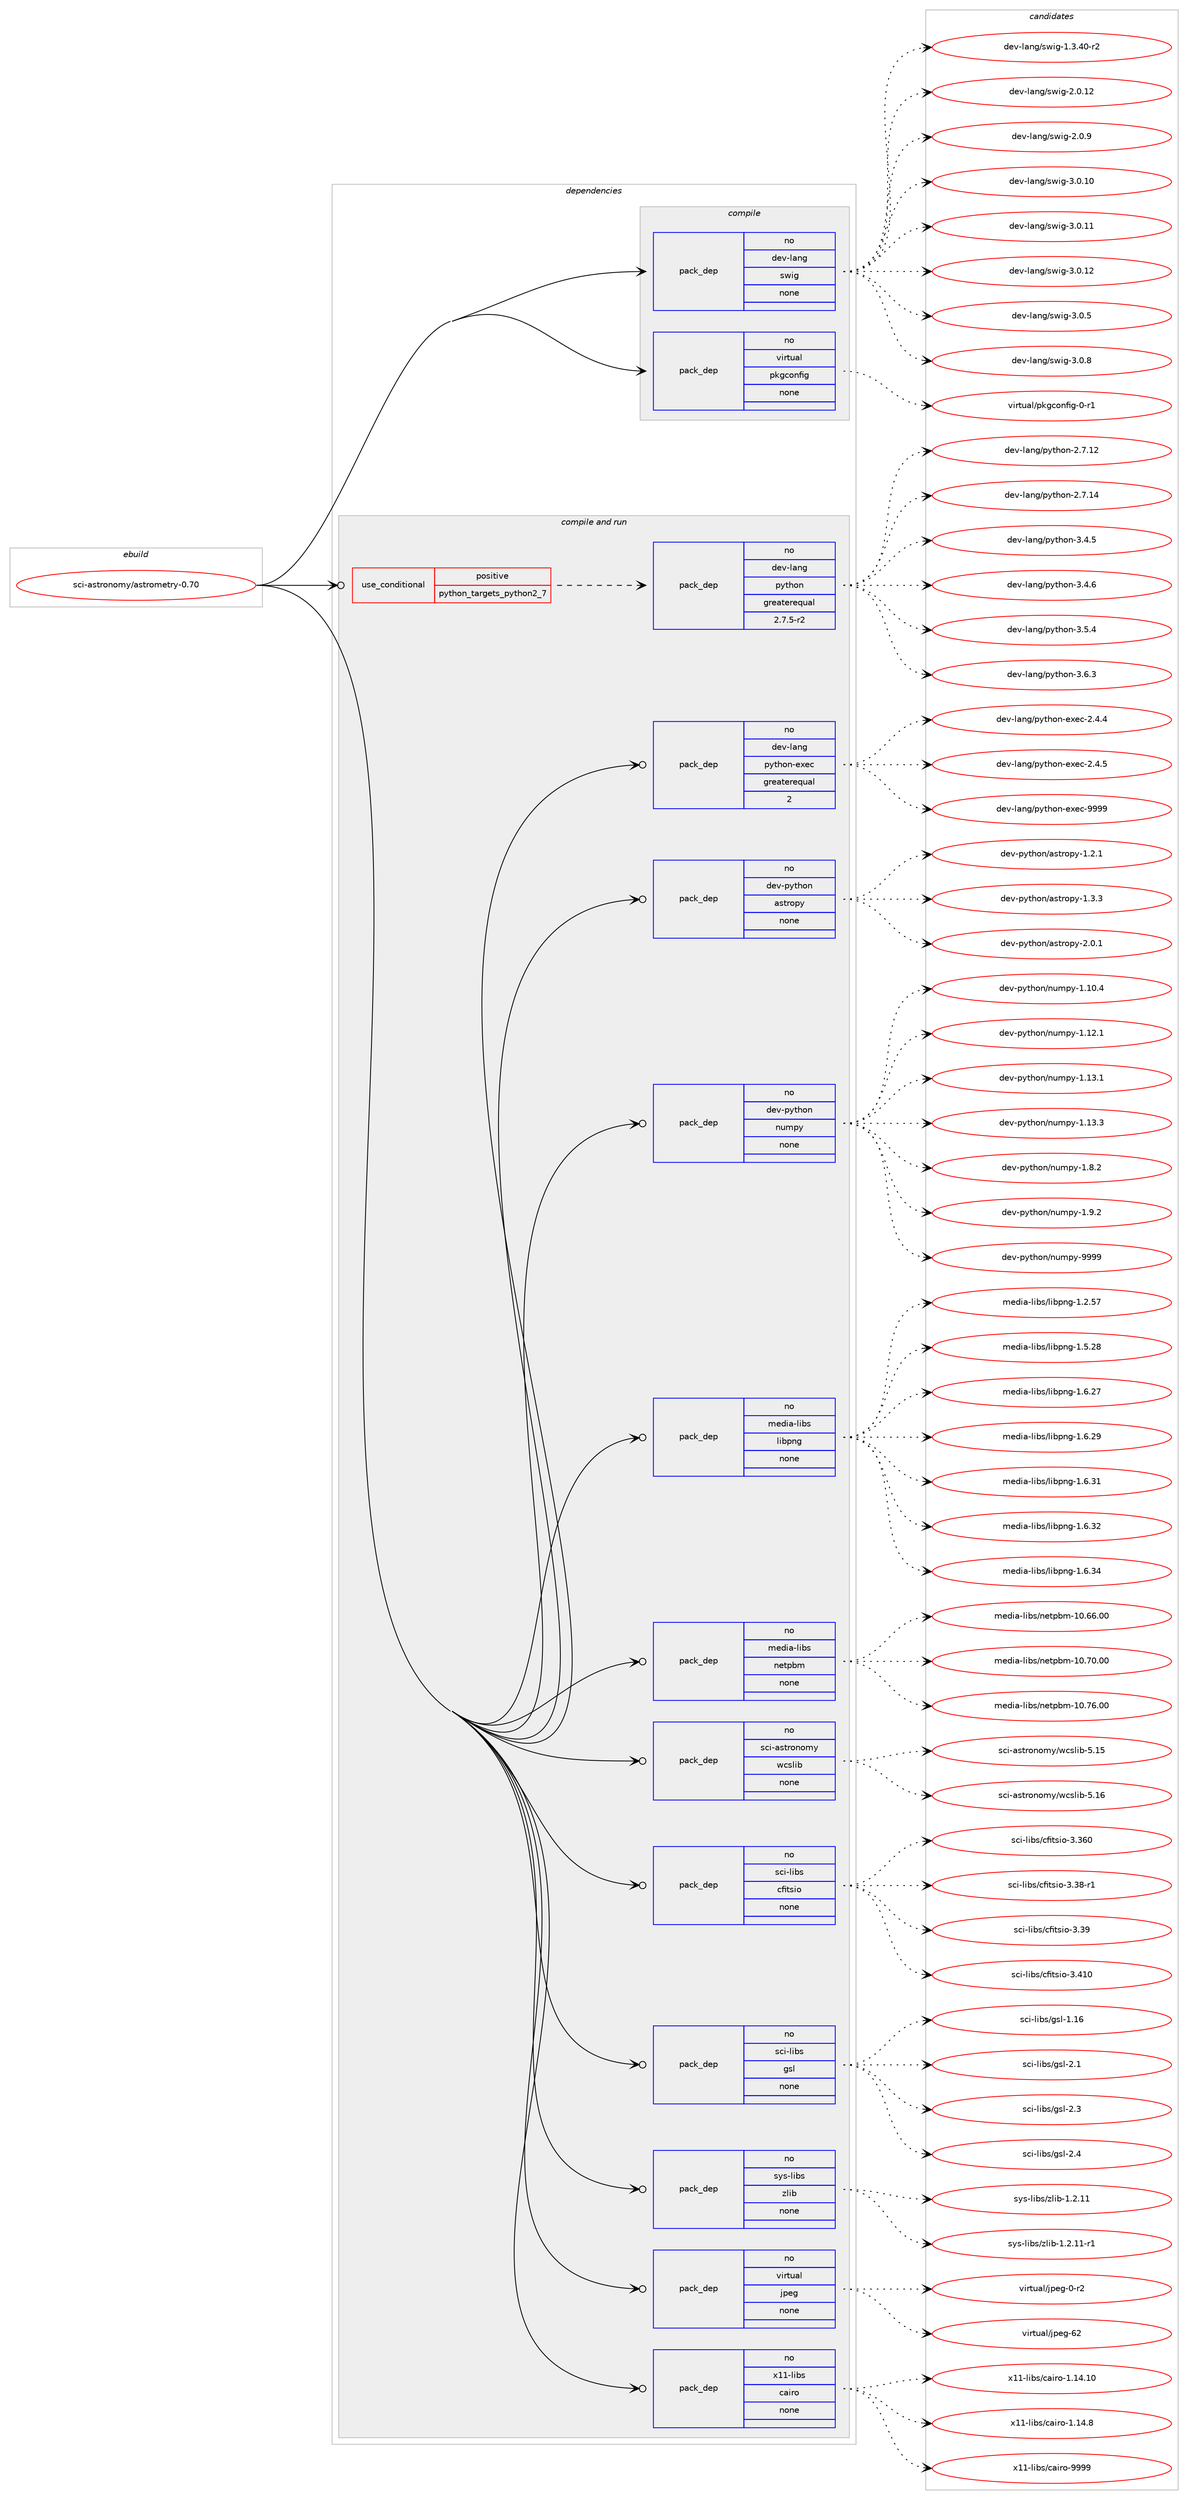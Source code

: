 digraph prolog {

# *************
# Graph options
# *************

newrank=true;
concentrate=true;
compound=true;
graph [rankdir=LR,fontname=Helvetica,fontsize=10,ranksep=1.5];#, ranksep=2.5, nodesep=0.2];
edge  [arrowhead=vee];
node  [fontname=Helvetica,fontsize=10];

# **********
# The ebuild
# **********

subgraph cluster_leftcol {
color=gray;
rank=same;
label=<<i>ebuild</i>>;
id [label="sci-astronomy/astrometry-0.70", color=red, width=4, href="../sci-astronomy/astrometry-0.70.svg"];
}

# ****************
# The dependencies
# ****************

subgraph cluster_midcol {
color=gray;
label=<<i>dependencies</i>>;
subgraph cluster_compile {
fillcolor="#eeeeee";
style=filled;
label=<<i>compile</i>>;
subgraph pack326674 {
dependency443437 [label=<<TABLE BORDER="0" CELLBORDER="1" CELLSPACING="0" CELLPADDING="4" WIDTH="220"><TR><TD ROWSPAN="6" CELLPADDING="30">pack_dep</TD></TR><TR><TD WIDTH="110">no</TD></TR><TR><TD>dev-lang</TD></TR><TR><TD>swig</TD></TR><TR><TD>none</TD></TR><TR><TD></TD></TR></TABLE>>, shape=none, color=blue];
}
id:e -> dependency443437:w [weight=20,style="solid",arrowhead="vee"];
subgraph pack326675 {
dependency443438 [label=<<TABLE BORDER="0" CELLBORDER="1" CELLSPACING="0" CELLPADDING="4" WIDTH="220"><TR><TD ROWSPAN="6" CELLPADDING="30">pack_dep</TD></TR><TR><TD WIDTH="110">no</TD></TR><TR><TD>virtual</TD></TR><TR><TD>pkgconfig</TD></TR><TR><TD>none</TD></TR><TR><TD></TD></TR></TABLE>>, shape=none, color=blue];
}
id:e -> dependency443438:w [weight=20,style="solid",arrowhead="vee"];
}
subgraph cluster_compileandrun {
fillcolor="#eeeeee";
style=filled;
label=<<i>compile and run</i>>;
subgraph cond109114 {
dependency443439 [label=<<TABLE BORDER="0" CELLBORDER="1" CELLSPACING="0" CELLPADDING="4"><TR><TD ROWSPAN="3" CELLPADDING="10">use_conditional</TD></TR><TR><TD>positive</TD></TR><TR><TD>python_targets_python2_7</TD></TR></TABLE>>, shape=none, color=red];
subgraph pack326676 {
dependency443440 [label=<<TABLE BORDER="0" CELLBORDER="1" CELLSPACING="0" CELLPADDING="4" WIDTH="220"><TR><TD ROWSPAN="6" CELLPADDING="30">pack_dep</TD></TR><TR><TD WIDTH="110">no</TD></TR><TR><TD>dev-lang</TD></TR><TR><TD>python</TD></TR><TR><TD>greaterequal</TD></TR><TR><TD>2.7.5-r2</TD></TR></TABLE>>, shape=none, color=blue];
}
dependency443439:e -> dependency443440:w [weight=20,style="dashed",arrowhead="vee"];
}
id:e -> dependency443439:w [weight=20,style="solid",arrowhead="odotvee"];
subgraph pack326677 {
dependency443441 [label=<<TABLE BORDER="0" CELLBORDER="1" CELLSPACING="0" CELLPADDING="4" WIDTH="220"><TR><TD ROWSPAN="6" CELLPADDING="30">pack_dep</TD></TR><TR><TD WIDTH="110">no</TD></TR><TR><TD>dev-lang</TD></TR><TR><TD>python-exec</TD></TR><TR><TD>greaterequal</TD></TR><TR><TD>2</TD></TR></TABLE>>, shape=none, color=blue];
}
id:e -> dependency443441:w [weight=20,style="solid",arrowhead="odotvee"];
subgraph pack326678 {
dependency443442 [label=<<TABLE BORDER="0" CELLBORDER="1" CELLSPACING="0" CELLPADDING="4" WIDTH="220"><TR><TD ROWSPAN="6" CELLPADDING="30">pack_dep</TD></TR><TR><TD WIDTH="110">no</TD></TR><TR><TD>dev-python</TD></TR><TR><TD>astropy</TD></TR><TR><TD>none</TD></TR><TR><TD></TD></TR></TABLE>>, shape=none, color=blue];
}
id:e -> dependency443442:w [weight=20,style="solid",arrowhead="odotvee"];
subgraph pack326679 {
dependency443443 [label=<<TABLE BORDER="0" CELLBORDER="1" CELLSPACING="0" CELLPADDING="4" WIDTH="220"><TR><TD ROWSPAN="6" CELLPADDING="30">pack_dep</TD></TR><TR><TD WIDTH="110">no</TD></TR><TR><TD>dev-python</TD></TR><TR><TD>numpy</TD></TR><TR><TD>none</TD></TR><TR><TD></TD></TR></TABLE>>, shape=none, color=blue];
}
id:e -> dependency443443:w [weight=20,style="solid",arrowhead="odotvee"];
subgraph pack326680 {
dependency443444 [label=<<TABLE BORDER="0" CELLBORDER="1" CELLSPACING="0" CELLPADDING="4" WIDTH="220"><TR><TD ROWSPAN="6" CELLPADDING="30">pack_dep</TD></TR><TR><TD WIDTH="110">no</TD></TR><TR><TD>media-libs</TD></TR><TR><TD>libpng</TD></TR><TR><TD>none</TD></TR><TR><TD></TD></TR></TABLE>>, shape=none, color=blue];
}
id:e -> dependency443444:w [weight=20,style="solid",arrowhead="odotvee"];
subgraph pack326681 {
dependency443445 [label=<<TABLE BORDER="0" CELLBORDER="1" CELLSPACING="0" CELLPADDING="4" WIDTH="220"><TR><TD ROWSPAN="6" CELLPADDING="30">pack_dep</TD></TR><TR><TD WIDTH="110">no</TD></TR><TR><TD>media-libs</TD></TR><TR><TD>netpbm</TD></TR><TR><TD>none</TD></TR><TR><TD></TD></TR></TABLE>>, shape=none, color=blue];
}
id:e -> dependency443445:w [weight=20,style="solid",arrowhead="odotvee"];
subgraph pack326682 {
dependency443446 [label=<<TABLE BORDER="0" CELLBORDER="1" CELLSPACING="0" CELLPADDING="4" WIDTH="220"><TR><TD ROWSPAN="6" CELLPADDING="30">pack_dep</TD></TR><TR><TD WIDTH="110">no</TD></TR><TR><TD>sci-astronomy</TD></TR><TR><TD>wcslib</TD></TR><TR><TD>none</TD></TR><TR><TD></TD></TR></TABLE>>, shape=none, color=blue];
}
id:e -> dependency443446:w [weight=20,style="solid",arrowhead="odotvee"];
subgraph pack326683 {
dependency443447 [label=<<TABLE BORDER="0" CELLBORDER="1" CELLSPACING="0" CELLPADDING="4" WIDTH="220"><TR><TD ROWSPAN="6" CELLPADDING="30">pack_dep</TD></TR><TR><TD WIDTH="110">no</TD></TR><TR><TD>sci-libs</TD></TR><TR><TD>cfitsio</TD></TR><TR><TD>none</TD></TR><TR><TD></TD></TR></TABLE>>, shape=none, color=blue];
}
id:e -> dependency443447:w [weight=20,style="solid",arrowhead="odotvee"];
subgraph pack326684 {
dependency443448 [label=<<TABLE BORDER="0" CELLBORDER="1" CELLSPACING="0" CELLPADDING="4" WIDTH="220"><TR><TD ROWSPAN="6" CELLPADDING="30">pack_dep</TD></TR><TR><TD WIDTH="110">no</TD></TR><TR><TD>sci-libs</TD></TR><TR><TD>gsl</TD></TR><TR><TD>none</TD></TR><TR><TD></TD></TR></TABLE>>, shape=none, color=blue];
}
id:e -> dependency443448:w [weight=20,style="solid",arrowhead="odotvee"];
subgraph pack326685 {
dependency443449 [label=<<TABLE BORDER="0" CELLBORDER="1" CELLSPACING="0" CELLPADDING="4" WIDTH="220"><TR><TD ROWSPAN="6" CELLPADDING="30">pack_dep</TD></TR><TR><TD WIDTH="110">no</TD></TR><TR><TD>sys-libs</TD></TR><TR><TD>zlib</TD></TR><TR><TD>none</TD></TR><TR><TD></TD></TR></TABLE>>, shape=none, color=blue];
}
id:e -> dependency443449:w [weight=20,style="solid",arrowhead="odotvee"];
subgraph pack326686 {
dependency443450 [label=<<TABLE BORDER="0" CELLBORDER="1" CELLSPACING="0" CELLPADDING="4" WIDTH="220"><TR><TD ROWSPAN="6" CELLPADDING="30">pack_dep</TD></TR><TR><TD WIDTH="110">no</TD></TR><TR><TD>virtual</TD></TR><TR><TD>jpeg</TD></TR><TR><TD>none</TD></TR><TR><TD></TD></TR></TABLE>>, shape=none, color=blue];
}
id:e -> dependency443450:w [weight=20,style="solid",arrowhead="odotvee"];
subgraph pack326687 {
dependency443451 [label=<<TABLE BORDER="0" CELLBORDER="1" CELLSPACING="0" CELLPADDING="4" WIDTH="220"><TR><TD ROWSPAN="6" CELLPADDING="30">pack_dep</TD></TR><TR><TD WIDTH="110">no</TD></TR><TR><TD>x11-libs</TD></TR><TR><TD>cairo</TD></TR><TR><TD>none</TD></TR><TR><TD></TD></TR></TABLE>>, shape=none, color=blue];
}
id:e -> dependency443451:w [weight=20,style="solid",arrowhead="odotvee"];
}
subgraph cluster_run {
fillcolor="#eeeeee";
style=filled;
label=<<i>run</i>>;
}
}

# **************
# The candidates
# **************

subgraph cluster_choices {
rank=same;
color=gray;
label=<<i>candidates</i>>;

subgraph choice326674 {
color=black;
nodesep=1;
choice100101118451089711010347115119105103454946514652484511450 [label="dev-lang/swig-1.3.40-r2", color=red, width=4,href="../dev-lang/swig-1.3.40-r2.svg"];
choice10010111845108971101034711511910510345504648464950 [label="dev-lang/swig-2.0.12", color=red, width=4,href="../dev-lang/swig-2.0.12.svg"];
choice100101118451089711010347115119105103455046484657 [label="dev-lang/swig-2.0.9", color=red, width=4,href="../dev-lang/swig-2.0.9.svg"];
choice10010111845108971101034711511910510345514648464948 [label="dev-lang/swig-3.0.10", color=red, width=4,href="../dev-lang/swig-3.0.10.svg"];
choice10010111845108971101034711511910510345514648464949 [label="dev-lang/swig-3.0.11", color=red, width=4,href="../dev-lang/swig-3.0.11.svg"];
choice10010111845108971101034711511910510345514648464950 [label="dev-lang/swig-3.0.12", color=red, width=4,href="../dev-lang/swig-3.0.12.svg"];
choice100101118451089711010347115119105103455146484653 [label="dev-lang/swig-3.0.5", color=red, width=4,href="../dev-lang/swig-3.0.5.svg"];
choice100101118451089711010347115119105103455146484656 [label="dev-lang/swig-3.0.8", color=red, width=4,href="../dev-lang/swig-3.0.8.svg"];
dependency443437:e -> choice100101118451089711010347115119105103454946514652484511450:w [style=dotted,weight="100"];
dependency443437:e -> choice10010111845108971101034711511910510345504648464950:w [style=dotted,weight="100"];
dependency443437:e -> choice100101118451089711010347115119105103455046484657:w [style=dotted,weight="100"];
dependency443437:e -> choice10010111845108971101034711511910510345514648464948:w [style=dotted,weight="100"];
dependency443437:e -> choice10010111845108971101034711511910510345514648464949:w [style=dotted,weight="100"];
dependency443437:e -> choice10010111845108971101034711511910510345514648464950:w [style=dotted,weight="100"];
dependency443437:e -> choice100101118451089711010347115119105103455146484653:w [style=dotted,weight="100"];
dependency443437:e -> choice100101118451089711010347115119105103455146484656:w [style=dotted,weight="100"];
}
subgraph choice326675 {
color=black;
nodesep=1;
choice11810511411611797108471121071039911111010210510345484511449 [label="virtual/pkgconfig-0-r1", color=red, width=4,href="../virtual/pkgconfig-0-r1.svg"];
dependency443438:e -> choice11810511411611797108471121071039911111010210510345484511449:w [style=dotted,weight="100"];
}
subgraph choice326676 {
color=black;
nodesep=1;
choice10010111845108971101034711212111610411111045504655464950 [label="dev-lang/python-2.7.12", color=red, width=4,href="../dev-lang/python-2.7.12.svg"];
choice10010111845108971101034711212111610411111045504655464952 [label="dev-lang/python-2.7.14", color=red, width=4,href="../dev-lang/python-2.7.14.svg"];
choice100101118451089711010347112121116104111110455146524653 [label="dev-lang/python-3.4.5", color=red, width=4,href="../dev-lang/python-3.4.5.svg"];
choice100101118451089711010347112121116104111110455146524654 [label="dev-lang/python-3.4.6", color=red, width=4,href="../dev-lang/python-3.4.6.svg"];
choice100101118451089711010347112121116104111110455146534652 [label="dev-lang/python-3.5.4", color=red, width=4,href="../dev-lang/python-3.5.4.svg"];
choice100101118451089711010347112121116104111110455146544651 [label="dev-lang/python-3.6.3", color=red, width=4,href="../dev-lang/python-3.6.3.svg"];
dependency443440:e -> choice10010111845108971101034711212111610411111045504655464950:w [style=dotted,weight="100"];
dependency443440:e -> choice10010111845108971101034711212111610411111045504655464952:w [style=dotted,weight="100"];
dependency443440:e -> choice100101118451089711010347112121116104111110455146524653:w [style=dotted,weight="100"];
dependency443440:e -> choice100101118451089711010347112121116104111110455146524654:w [style=dotted,weight="100"];
dependency443440:e -> choice100101118451089711010347112121116104111110455146534652:w [style=dotted,weight="100"];
dependency443440:e -> choice100101118451089711010347112121116104111110455146544651:w [style=dotted,weight="100"];
}
subgraph choice326677 {
color=black;
nodesep=1;
choice1001011184510897110103471121211161041111104510112010199455046524652 [label="dev-lang/python-exec-2.4.4", color=red, width=4,href="../dev-lang/python-exec-2.4.4.svg"];
choice1001011184510897110103471121211161041111104510112010199455046524653 [label="dev-lang/python-exec-2.4.5", color=red, width=4,href="../dev-lang/python-exec-2.4.5.svg"];
choice10010111845108971101034711212111610411111045101120101994557575757 [label="dev-lang/python-exec-9999", color=red, width=4,href="../dev-lang/python-exec-9999.svg"];
dependency443441:e -> choice1001011184510897110103471121211161041111104510112010199455046524652:w [style=dotted,weight="100"];
dependency443441:e -> choice1001011184510897110103471121211161041111104510112010199455046524653:w [style=dotted,weight="100"];
dependency443441:e -> choice10010111845108971101034711212111610411111045101120101994557575757:w [style=dotted,weight="100"];
}
subgraph choice326678 {
color=black;
nodesep=1;
choice100101118451121211161041111104797115116114111112121454946504649 [label="dev-python/astropy-1.2.1", color=red, width=4,href="../dev-python/astropy-1.2.1.svg"];
choice100101118451121211161041111104797115116114111112121454946514651 [label="dev-python/astropy-1.3.3", color=red, width=4,href="../dev-python/astropy-1.3.3.svg"];
choice100101118451121211161041111104797115116114111112121455046484649 [label="dev-python/astropy-2.0.1", color=red, width=4,href="../dev-python/astropy-2.0.1.svg"];
dependency443442:e -> choice100101118451121211161041111104797115116114111112121454946504649:w [style=dotted,weight="100"];
dependency443442:e -> choice100101118451121211161041111104797115116114111112121454946514651:w [style=dotted,weight="100"];
dependency443442:e -> choice100101118451121211161041111104797115116114111112121455046484649:w [style=dotted,weight="100"];
}
subgraph choice326679 {
color=black;
nodesep=1;
choice100101118451121211161041111104711011710911212145494649484652 [label="dev-python/numpy-1.10.4", color=red, width=4,href="../dev-python/numpy-1.10.4.svg"];
choice100101118451121211161041111104711011710911212145494649504649 [label="dev-python/numpy-1.12.1", color=red, width=4,href="../dev-python/numpy-1.12.1.svg"];
choice100101118451121211161041111104711011710911212145494649514649 [label="dev-python/numpy-1.13.1", color=red, width=4,href="../dev-python/numpy-1.13.1.svg"];
choice100101118451121211161041111104711011710911212145494649514651 [label="dev-python/numpy-1.13.3", color=red, width=4,href="../dev-python/numpy-1.13.3.svg"];
choice1001011184511212111610411111047110117109112121454946564650 [label="dev-python/numpy-1.8.2", color=red, width=4,href="../dev-python/numpy-1.8.2.svg"];
choice1001011184511212111610411111047110117109112121454946574650 [label="dev-python/numpy-1.9.2", color=red, width=4,href="../dev-python/numpy-1.9.2.svg"];
choice10010111845112121116104111110471101171091121214557575757 [label="dev-python/numpy-9999", color=red, width=4,href="../dev-python/numpy-9999.svg"];
dependency443443:e -> choice100101118451121211161041111104711011710911212145494649484652:w [style=dotted,weight="100"];
dependency443443:e -> choice100101118451121211161041111104711011710911212145494649504649:w [style=dotted,weight="100"];
dependency443443:e -> choice100101118451121211161041111104711011710911212145494649514649:w [style=dotted,weight="100"];
dependency443443:e -> choice100101118451121211161041111104711011710911212145494649514651:w [style=dotted,weight="100"];
dependency443443:e -> choice1001011184511212111610411111047110117109112121454946564650:w [style=dotted,weight="100"];
dependency443443:e -> choice1001011184511212111610411111047110117109112121454946574650:w [style=dotted,weight="100"];
dependency443443:e -> choice10010111845112121116104111110471101171091121214557575757:w [style=dotted,weight="100"];
}
subgraph choice326680 {
color=black;
nodesep=1;
choice109101100105974510810598115471081059811211010345494650465355 [label="media-libs/libpng-1.2.57", color=red, width=4,href="../media-libs/libpng-1.2.57.svg"];
choice109101100105974510810598115471081059811211010345494653465056 [label="media-libs/libpng-1.5.28", color=red, width=4,href="../media-libs/libpng-1.5.28.svg"];
choice109101100105974510810598115471081059811211010345494654465055 [label="media-libs/libpng-1.6.27", color=red, width=4,href="../media-libs/libpng-1.6.27.svg"];
choice109101100105974510810598115471081059811211010345494654465057 [label="media-libs/libpng-1.6.29", color=red, width=4,href="../media-libs/libpng-1.6.29.svg"];
choice109101100105974510810598115471081059811211010345494654465149 [label="media-libs/libpng-1.6.31", color=red, width=4,href="../media-libs/libpng-1.6.31.svg"];
choice109101100105974510810598115471081059811211010345494654465150 [label="media-libs/libpng-1.6.32", color=red, width=4,href="../media-libs/libpng-1.6.32.svg"];
choice109101100105974510810598115471081059811211010345494654465152 [label="media-libs/libpng-1.6.34", color=red, width=4,href="../media-libs/libpng-1.6.34.svg"];
dependency443444:e -> choice109101100105974510810598115471081059811211010345494650465355:w [style=dotted,weight="100"];
dependency443444:e -> choice109101100105974510810598115471081059811211010345494653465056:w [style=dotted,weight="100"];
dependency443444:e -> choice109101100105974510810598115471081059811211010345494654465055:w [style=dotted,weight="100"];
dependency443444:e -> choice109101100105974510810598115471081059811211010345494654465057:w [style=dotted,weight="100"];
dependency443444:e -> choice109101100105974510810598115471081059811211010345494654465149:w [style=dotted,weight="100"];
dependency443444:e -> choice109101100105974510810598115471081059811211010345494654465150:w [style=dotted,weight="100"];
dependency443444:e -> choice109101100105974510810598115471081059811211010345494654465152:w [style=dotted,weight="100"];
}
subgraph choice326681 {
color=black;
nodesep=1;
choice1091011001059745108105981154711010111611298109454948465454464848 [label="media-libs/netpbm-10.66.00", color=red, width=4,href="../media-libs/netpbm-10.66.00.svg"];
choice1091011001059745108105981154711010111611298109454948465548464848 [label="media-libs/netpbm-10.70.00", color=red, width=4,href="../media-libs/netpbm-10.70.00.svg"];
choice1091011001059745108105981154711010111611298109454948465554464848 [label="media-libs/netpbm-10.76.00", color=red, width=4,href="../media-libs/netpbm-10.76.00.svg"];
dependency443445:e -> choice1091011001059745108105981154711010111611298109454948465454464848:w [style=dotted,weight="100"];
dependency443445:e -> choice1091011001059745108105981154711010111611298109454948465548464848:w [style=dotted,weight="100"];
dependency443445:e -> choice1091011001059745108105981154711010111611298109454948465554464848:w [style=dotted,weight="100"];
}
subgraph choice326682 {
color=black;
nodesep=1;
choice1159910545971151161141111101111091214711999115108105984553464953 [label="sci-astronomy/wcslib-5.15", color=red, width=4,href="../sci-astronomy/wcslib-5.15.svg"];
choice1159910545971151161141111101111091214711999115108105984553464954 [label="sci-astronomy/wcslib-5.16", color=red, width=4,href="../sci-astronomy/wcslib-5.16.svg"];
dependency443446:e -> choice1159910545971151161141111101111091214711999115108105984553464953:w [style=dotted,weight="100"];
dependency443446:e -> choice1159910545971151161141111101111091214711999115108105984553464954:w [style=dotted,weight="100"];
}
subgraph choice326683 {
color=black;
nodesep=1;
choice1159910545108105981154799102105116115105111455146515448 [label="sci-libs/cfitsio-3.360", color=red, width=4,href="../sci-libs/cfitsio-3.360.svg"];
choice115991054510810598115479910210511611510511145514651564511449 [label="sci-libs/cfitsio-3.38-r1", color=red, width=4,href="../sci-libs/cfitsio-3.38-r1.svg"];
choice11599105451081059811547991021051161151051114551465157 [label="sci-libs/cfitsio-3.39", color=red, width=4,href="../sci-libs/cfitsio-3.39.svg"];
choice1159910545108105981154799102105116115105111455146524948 [label="sci-libs/cfitsio-3.410", color=red, width=4,href="../sci-libs/cfitsio-3.410.svg"];
dependency443447:e -> choice1159910545108105981154799102105116115105111455146515448:w [style=dotted,weight="100"];
dependency443447:e -> choice115991054510810598115479910210511611510511145514651564511449:w [style=dotted,weight="100"];
dependency443447:e -> choice11599105451081059811547991021051161151051114551465157:w [style=dotted,weight="100"];
dependency443447:e -> choice1159910545108105981154799102105116115105111455146524948:w [style=dotted,weight="100"];
}
subgraph choice326684 {
color=black;
nodesep=1;
choice115991054510810598115471031151084549464954 [label="sci-libs/gsl-1.16", color=red, width=4,href="../sci-libs/gsl-1.16.svg"];
choice1159910545108105981154710311510845504649 [label="sci-libs/gsl-2.1", color=red, width=4,href="../sci-libs/gsl-2.1.svg"];
choice1159910545108105981154710311510845504651 [label="sci-libs/gsl-2.3", color=red, width=4,href="../sci-libs/gsl-2.3.svg"];
choice1159910545108105981154710311510845504652 [label="sci-libs/gsl-2.4", color=red, width=4,href="../sci-libs/gsl-2.4.svg"];
dependency443448:e -> choice115991054510810598115471031151084549464954:w [style=dotted,weight="100"];
dependency443448:e -> choice1159910545108105981154710311510845504649:w [style=dotted,weight="100"];
dependency443448:e -> choice1159910545108105981154710311510845504651:w [style=dotted,weight="100"];
dependency443448:e -> choice1159910545108105981154710311510845504652:w [style=dotted,weight="100"];
}
subgraph choice326685 {
color=black;
nodesep=1;
choice1151211154510810598115471221081059845494650464949 [label="sys-libs/zlib-1.2.11", color=red, width=4,href="../sys-libs/zlib-1.2.11.svg"];
choice11512111545108105981154712210810598454946504649494511449 [label="sys-libs/zlib-1.2.11-r1", color=red, width=4,href="../sys-libs/zlib-1.2.11-r1.svg"];
dependency443449:e -> choice1151211154510810598115471221081059845494650464949:w [style=dotted,weight="100"];
dependency443449:e -> choice11512111545108105981154712210810598454946504649494511449:w [style=dotted,weight="100"];
}
subgraph choice326686 {
color=black;
nodesep=1;
choice118105114116117971084710611210110345484511450 [label="virtual/jpeg-0-r2", color=red, width=4,href="../virtual/jpeg-0-r2.svg"];
choice1181051141161179710847106112101103455450 [label="virtual/jpeg-62", color=red, width=4,href="../virtual/jpeg-62.svg"];
dependency443450:e -> choice118105114116117971084710611210110345484511450:w [style=dotted,weight="100"];
dependency443450:e -> choice1181051141161179710847106112101103455450:w [style=dotted,weight="100"];
}
subgraph choice326687 {
color=black;
nodesep=1;
choice120494945108105981154799971051141114549464952464948 [label="x11-libs/cairo-1.14.10", color=red, width=4,href="../x11-libs/cairo-1.14.10.svg"];
choice1204949451081059811547999710511411145494649524656 [label="x11-libs/cairo-1.14.8", color=red, width=4,href="../x11-libs/cairo-1.14.8.svg"];
choice120494945108105981154799971051141114557575757 [label="x11-libs/cairo-9999", color=red, width=4,href="../x11-libs/cairo-9999.svg"];
dependency443451:e -> choice120494945108105981154799971051141114549464952464948:w [style=dotted,weight="100"];
dependency443451:e -> choice1204949451081059811547999710511411145494649524656:w [style=dotted,weight="100"];
dependency443451:e -> choice120494945108105981154799971051141114557575757:w [style=dotted,weight="100"];
}
}

}
